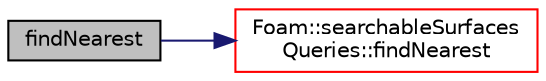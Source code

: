 digraph "findNearest"
{
  bgcolor="transparent";
  edge [fontname="Helvetica",fontsize="10",labelfontname="Helvetica",labelfontsize="10"];
  node [fontname="Helvetica",fontsize="10",shape=record];
  rankdir="LR";
  Node622 [label="findNearest",height=0.2,width=0.4,color="black", fillcolor="grey75", style="filled", fontcolor="black"];
  Node622 -> Node623 [color="midnightblue",fontsize="10",style="solid",fontname="Helvetica"];
  Node623 [label="Foam::searchableSurfaces\lQueries::findNearest",height=0.2,width=0.4,color="red",URL="$a26385.html#ad99cbc209b8f3d108207679a8105b3b3",tooltip="Find nearest. Return -1 (and a miss()) or surface and nearest. "];
}
